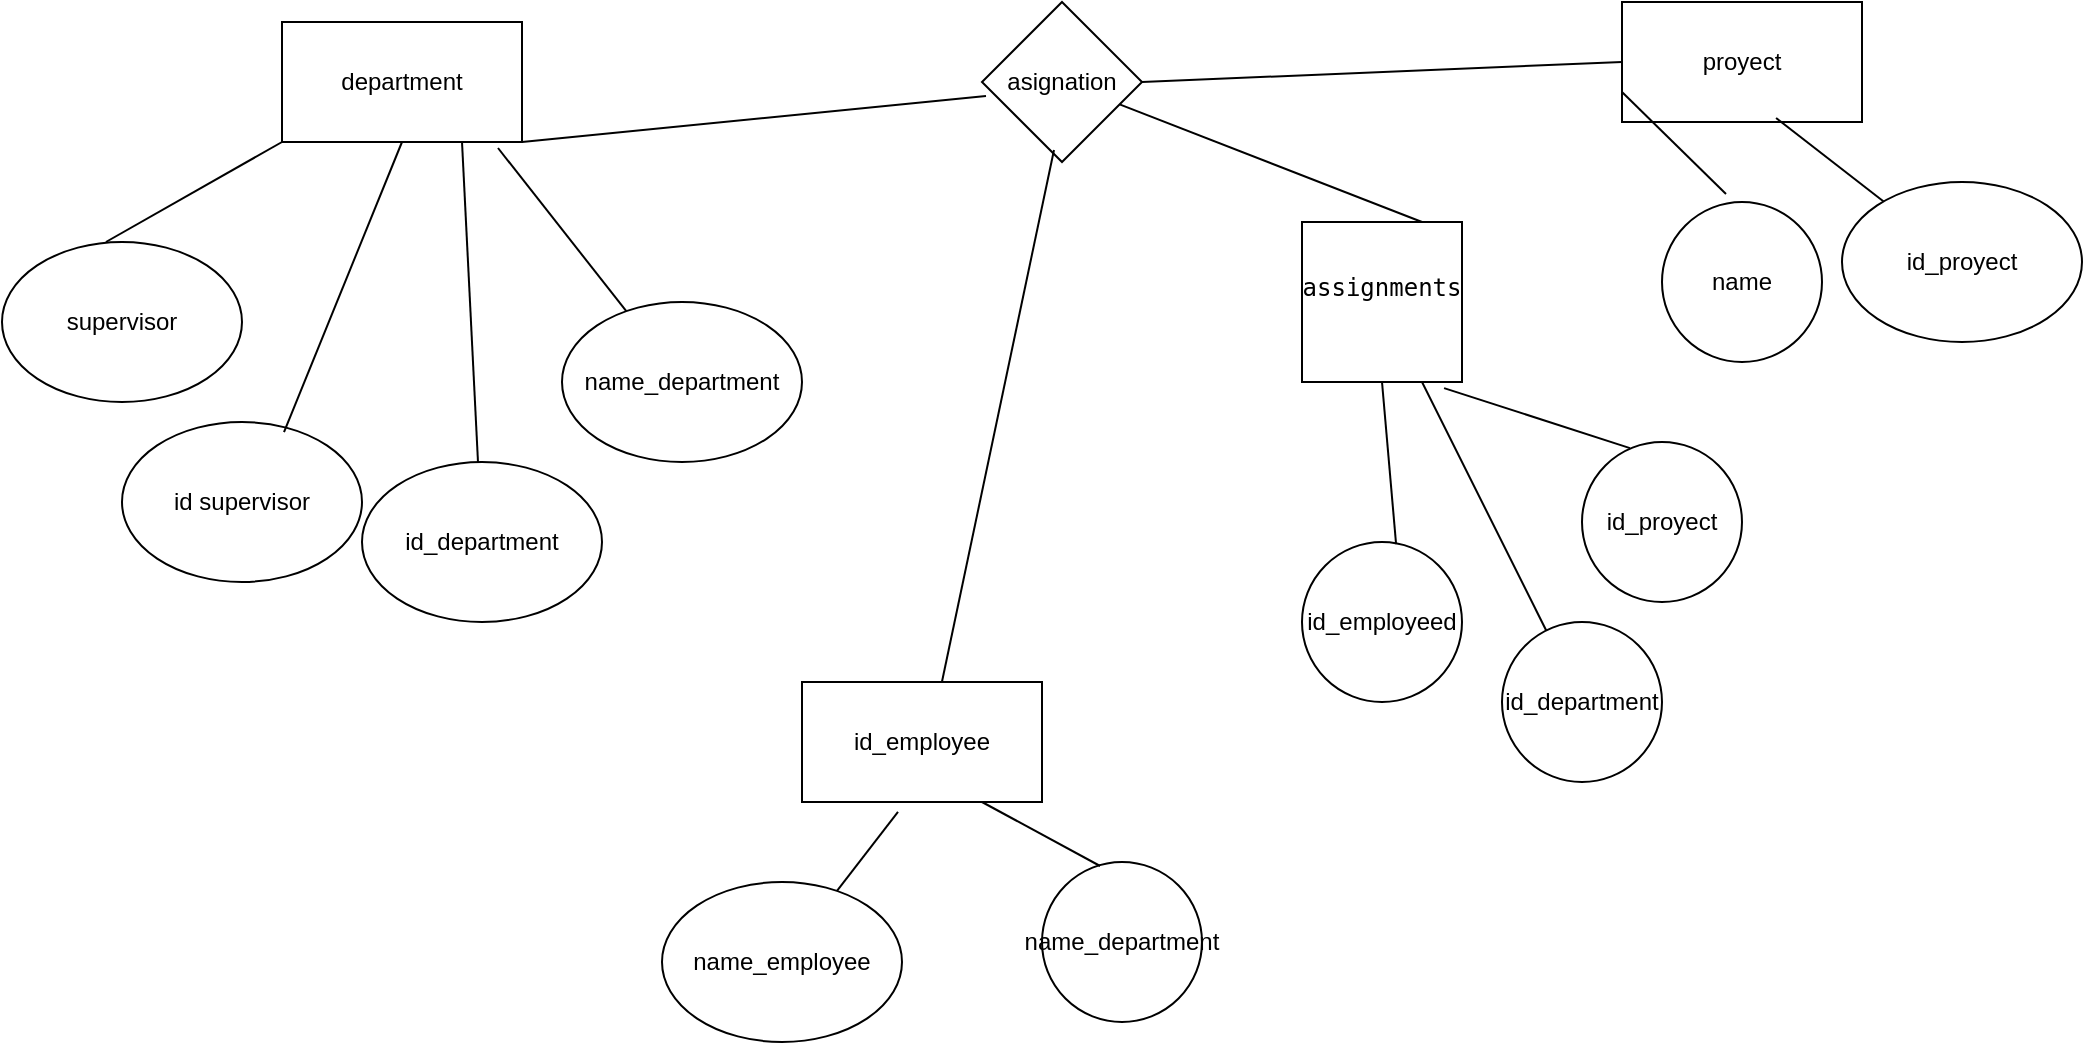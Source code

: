 <mxfile version="22.1.17" type="github">
  <diagram name="Página-1" id="bmK_sj6gn0dJNMFMmVn6">
    <mxGraphModel dx="2084" dy="660" grid="1" gridSize="10" guides="1" tooltips="1" connect="1" arrows="1" fold="1" page="1" pageScale="1" pageWidth="827" pageHeight="1169" math="0" shadow="0">
      <root>
        <mxCell id="0" />
        <mxCell id="1" parent="0" />
        <mxCell id="9wIvkOAI0rr7KHany-XB-1" value="department" style="rounded=0;whiteSpace=wrap;html=1;" vertex="1" parent="1">
          <mxGeometry x="-60" y="60" width="120" height="60" as="geometry" />
        </mxCell>
        <mxCell id="9wIvkOAI0rr7KHany-XB-2" value="supervisor" style="ellipse;whiteSpace=wrap;html=1;" vertex="1" parent="1">
          <mxGeometry x="-200" y="170" width="120" height="80" as="geometry" />
        </mxCell>
        <mxCell id="9wIvkOAI0rr7KHany-XB-3" value="name_employee" style="ellipse;whiteSpace=wrap;html=1;" vertex="1" parent="1">
          <mxGeometry x="130" y="490" width="120" height="80" as="geometry" />
        </mxCell>
        <mxCell id="9wIvkOAI0rr7KHany-XB-4" value="" style="endArrow=none;html=1;rounded=0;entryX=0;entryY=1;entryDx=0;entryDy=0;exitX=0.433;exitY=0;exitDx=0;exitDy=0;exitPerimeter=0;" edge="1" parent="1" source="9wIvkOAI0rr7KHany-XB-2" target="9wIvkOAI0rr7KHany-XB-1">
          <mxGeometry width="50" height="50" relative="1" as="geometry">
            <mxPoint x="300" y="330" as="sourcePoint" />
            <mxPoint x="440" y="220" as="targetPoint" />
            <Array as="points" />
          </mxGeometry>
        </mxCell>
        <mxCell id="9wIvkOAI0rr7KHany-XB-5" value="" style="endArrow=none;html=1;rounded=0;exitX=1;exitY=1;exitDx=0;exitDy=0;entryX=0.025;entryY=0.588;entryDx=0;entryDy=0;entryPerimeter=0;" edge="1" parent="1" source="9wIvkOAI0rr7KHany-XB-1" target="9wIvkOAI0rr7KHany-XB-7">
          <mxGeometry width="50" height="50" relative="1" as="geometry">
            <mxPoint x="390" y="270" as="sourcePoint" />
            <mxPoint x="220" y="230" as="targetPoint" />
          </mxGeometry>
        </mxCell>
        <mxCell id="9wIvkOAI0rr7KHany-XB-6" value="proyect" style="rounded=0;whiteSpace=wrap;html=1;" vertex="1" parent="1">
          <mxGeometry x="610" y="50" width="120" height="60" as="geometry" />
        </mxCell>
        <mxCell id="9wIvkOAI0rr7KHany-XB-7" value="asignation" style="rhombus;whiteSpace=wrap;html=1;" vertex="1" parent="1">
          <mxGeometry x="290" y="50" width="80" height="80" as="geometry" />
        </mxCell>
        <mxCell id="9wIvkOAI0rr7KHany-XB-8" value="name" style="ellipse;whiteSpace=wrap;html=1;aspect=fixed;" vertex="1" parent="1">
          <mxGeometry x="630" y="150" width="80" height="80" as="geometry" />
        </mxCell>
        <mxCell id="9wIvkOAI0rr7KHany-XB-10" value="" style="endArrow=none;html=1;rounded=0;entryX=0;entryY=0.75;entryDx=0;entryDy=0;exitX=0.4;exitY=-0.05;exitDx=0;exitDy=0;exitPerimeter=0;" edge="1" parent="1" source="9wIvkOAI0rr7KHany-XB-8" target="9wIvkOAI0rr7KHany-XB-6">
          <mxGeometry width="50" height="50" relative="1" as="geometry">
            <mxPoint x="390" y="270" as="sourcePoint" />
            <mxPoint x="440" y="220" as="targetPoint" />
          </mxGeometry>
        </mxCell>
        <mxCell id="9wIvkOAI0rr7KHany-XB-11" value="" style="endArrow=none;html=1;rounded=0;exitX=0.583;exitY=0;exitDx=0;exitDy=0;exitPerimeter=0;entryX=0.45;entryY=0.925;entryDx=0;entryDy=0;entryPerimeter=0;" edge="1" parent="1" source="9wIvkOAI0rr7KHany-XB-22" target="9wIvkOAI0rr7KHany-XB-7">
          <mxGeometry width="50" height="50" relative="1" as="geometry">
            <mxPoint x="296" y="212" as="sourcePoint" />
            <mxPoint x="440" y="220" as="targetPoint" />
          </mxGeometry>
        </mxCell>
        <mxCell id="9wIvkOAI0rr7KHany-XB-12" value="" style="endArrow=none;html=1;rounded=0;entryX=0;entryY=0.5;entryDx=0;entryDy=0;exitX=1;exitY=0.5;exitDx=0;exitDy=0;" edge="1" parent="1" source="9wIvkOAI0rr7KHany-XB-7" target="9wIvkOAI0rr7KHany-XB-6">
          <mxGeometry width="50" height="50" relative="1" as="geometry">
            <mxPoint x="430" y="170" as="sourcePoint" />
            <mxPoint x="440" y="220" as="targetPoint" />
          </mxGeometry>
        </mxCell>
        <mxCell id="9wIvkOAI0rr7KHany-XB-13" value="&#xa;&lt;pre dir=&quot;ltr&quot; data-ved=&quot;2ahUKEwj_luPq-8-DAxUVV6QEHeQaChgQ3ewLegQIBRAP&quot; style=&quot;text-align:left&quot; id=&quot;tw-target-text&quot; data-placeholder=&quot;Traducción&quot; class=&quot;tw-data-text tw-text-large tw-ta&quot;&gt;&lt;span lang=&quot;en&quot; class=&quot;Y2IQFc&quot;&gt;assignments&lt;/span&gt;&lt;/pre&gt;&#xa;&#xa;" style="whiteSpace=wrap;html=1;aspect=fixed;" vertex="1" parent="1">
          <mxGeometry x="450" y="160" width="80" height="80" as="geometry" />
        </mxCell>
        <mxCell id="9wIvkOAI0rr7KHany-XB-14" value="" style="endArrow=none;html=1;rounded=0;exitX=0.75;exitY=0;exitDx=0;exitDy=0;" edge="1" parent="1" source="9wIvkOAI0rr7KHany-XB-13" target="9wIvkOAI0rr7KHany-XB-7">
          <mxGeometry width="50" height="50" relative="1" as="geometry">
            <mxPoint x="390" y="270" as="sourcePoint" />
            <mxPoint x="440" y="220" as="targetPoint" />
          </mxGeometry>
        </mxCell>
        <mxCell id="9wIvkOAI0rr7KHany-XB-15" value="id supervisor" style="ellipse;whiteSpace=wrap;html=1;" vertex="1" parent="1">
          <mxGeometry x="-140" y="260" width="120" height="80" as="geometry" />
        </mxCell>
        <mxCell id="9wIvkOAI0rr7KHany-XB-16" value="" style="endArrow=none;html=1;rounded=0;entryX=0.5;entryY=1;entryDx=0;entryDy=0;exitX=0.675;exitY=0.063;exitDx=0;exitDy=0;exitPerimeter=0;" edge="1" parent="1" source="9wIvkOAI0rr7KHany-XB-15" target="9wIvkOAI0rr7KHany-XB-1">
          <mxGeometry width="50" height="50" relative="1" as="geometry">
            <mxPoint x="390" y="270" as="sourcePoint" />
            <mxPoint x="440" y="220" as="targetPoint" />
          </mxGeometry>
        </mxCell>
        <mxCell id="9wIvkOAI0rr7KHany-XB-17" value="id_proyect" style="ellipse;whiteSpace=wrap;html=1;" vertex="1" parent="1">
          <mxGeometry x="720" y="140" width="120" height="80" as="geometry" />
        </mxCell>
        <mxCell id="9wIvkOAI0rr7KHany-XB-18" value="" style="endArrow=none;html=1;rounded=0;entryX=0.642;entryY=0.967;entryDx=0;entryDy=0;entryPerimeter=0;" edge="1" parent="1" source="9wIvkOAI0rr7KHany-XB-17" target="9wIvkOAI0rr7KHany-XB-6">
          <mxGeometry width="50" height="50" relative="1" as="geometry">
            <mxPoint x="390" y="270" as="sourcePoint" />
            <mxPoint x="440" y="220" as="targetPoint" />
          </mxGeometry>
        </mxCell>
        <mxCell id="9wIvkOAI0rr7KHany-XB-21" value="" style="endArrow=none;html=1;rounded=0;entryX=0.4;entryY=1.083;entryDx=0;entryDy=0;entryPerimeter=0;" edge="1" parent="1" source="9wIvkOAI0rr7KHany-XB-3" target="9wIvkOAI0rr7KHany-XB-22">
          <mxGeometry width="50" height="50" relative="1" as="geometry">
            <mxPoint x="390" y="360" as="sourcePoint" />
            <mxPoint x="260" y="270" as="targetPoint" />
          </mxGeometry>
        </mxCell>
        <mxCell id="9wIvkOAI0rr7KHany-XB-22" value="id_employee" style="rounded=0;whiteSpace=wrap;html=1;" vertex="1" parent="1">
          <mxGeometry x="200" y="390" width="120" height="60" as="geometry" />
        </mxCell>
        <mxCell id="9wIvkOAI0rr7KHany-XB-23" value="name_department" style="ellipse;whiteSpace=wrap;html=1;aspect=fixed;" vertex="1" parent="1">
          <mxGeometry x="320" y="480" width="80" height="80" as="geometry" />
        </mxCell>
        <mxCell id="9wIvkOAI0rr7KHany-XB-24" value="" style="endArrow=none;html=1;rounded=0;entryX=0.75;entryY=1;entryDx=0;entryDy=0;exitX=0.363;exitY=0.025;exitDx=0;exitDy=0;exitPerimeter=0;" edge="1" parent="1" source="9wIvkOAI0rr7KHany-XB-23" target="9wIvkOAI0rr7KHany-XB-22">
          <mxGeometry width="50" height="50" relative="1" as="geometry">
            <mxPoint x="390" y="360" as="sourcePoint" />
            <mxPoint x="290" y="200" as="targetPoint" />
          </mxGeometry>
        </mxCell>
        <mxCell id="9wIvkOAI0rr7KHany-XB-27" value="id_employeed" style="ellipse;whiteSpace=wrap;html=1;aspect=fixed;" vertex="1" parent="1">
          <mxGeometry x="450" y="320" width="80" height="80" as="geometry" />
        </mxCell>
        <mxCell id="9wIvkOAI0rr7KHany-XB-28" value="id_department" style="ellipse;whiteSpace=wrap;html=1;aspect=fixed;" vertex="1" parent="1">
          <mxGeometry x="550" y="360" width="80" height="80" as="geometry" />
        </mxCell>
        <mxCell id="9wIvkOAI0rr7KHany-XB-29" value="" style="endArrow=none;html=1;rounded=0;entryX=0.588;entryY=0.013;entryDx=0;entryDy=0;entryPerimeter=0;exitX=0.5;exitY=1;exitDx=0;exitDy=0;" edge="1" parent="1" source="9wIvkOAI0rr7KHany-XB-13" target="9wIvkOAI0rr7KHany-XB-27">
          <mxGeometry width="50" height="50" relative="1" as="geometry">
            <mxPoint x="390" y="360" as="sourcePoint" />
            <mxPoint x="440" y="310" as="targetPoint" />
          </mxGeometry>
        </mxCell>
        <mxCell id="9wIvkOAI0rr7KHany-XB-30" value="" style="endArrow=none;html=1;rounded=0;entryX=0.75;entryY=1;entryDx=0;entryDy=0;" edge="1" parent="1" source="9wIvkOAI0rr7KHany-XB-28" target="9wIvkOAI0rr7KHany-XB-13">
          <mxGeometry width="50" height="50" relative="1" as="geometry">
            <mxPoint x="390" y="360" as="sourcePoint" />
            <mxPoint x="440" y="310" as="targetPoint" />
          </mxGeometry>
        </mxCell>
        <mxCell id="9wIvkOAI0rr7KHany-XB-31" value="name_department" style="ellipse;whiteSpace=wrap;html=1;" vertex="1" parent="1">
          <mxGeometry x="80" y="200" width="120" height="80" as="geometry" />
        </mxCell>
        <mxCell id="9wIvkOAI0rr7KHany-XB-32" value="" style="endArrow=none;html=1;rounded=0;entryX=0.9;entryY=1.05;entryDx=0;entryDy=0;entryPerimeter=0;" edge="1" parent="1" source="9wIvkOAI0rr7KHany-XB-31" target="9wIvkOAI0rr7KHany-XB-1">
          <mxGeometry width="50" height="50" relative="1" as="geometry">
            <mxPoint x="390" y="360" as="sourcePoint" />
            <mxPoint x="440" y="310" as="targetPoint" />
          </mxGeometry>
        </mxCell>
        <mxCell id="9wIvkOAI0rr7KHany-XB-33" value="id_department" style="ellipse;whiteSpace=wrap;html=1;" vertex="1" parent="1">
          <mxGeometry x="-20" y="280" width="120" height="80" as="geometry" />
        </mxCell>
        <mxCell id="9wIvkOAI0rr7KHany-XB-34" value="" style="endArrow=none;html=1;rounded=0;entryX=0.75;entryY=1;entryDx=0;entryDy=0;" edge="1" parent="1" source="9wIvkOAI0rr7KHany-XB-33" target="9wIvkOAI0rr7KHany-XB-1">
          <mxGeometry width="50" height="50" relative="1" as="geometry">
            <mxPoint x="390" y="360" as="sourcePoint" />
            <mxPoint x="440" y="310" as="targetPoint" />
          </mxGeometry>
        </mxCell>
        <mxCell id="9wIvkOAI0rr7KHany-XB-36" value="id_proyect" style="ellipse;whiteSpace=wrap;html=1;aspect=fixed;" vertex="1" parent="1">
          <mxGeometry x="590" y="270" width="80" height="80" as="geometry" />
        </mxCell>
        <mxCell id="9wIvkOAI0rr7KHany-XB-37" value="" style="endArrow=none;html=1;rounded=0;entryX=0.888;entryY=1.038;entryDx=0;entryDy=0;entryPerimeter=0;exitX=0.3;exitY=0.038;exitDx=0;exitDy=0;exitPerimeter=0;" edge="1" parent="1" source="9wIvkOAI0rr7KHany-XB-36" target="9wIvkOAI0rr7KHany-XB-13">
          <mxGeometry width="50" height="50" relative="1" as="geometry">
            <mxPoint x="390" y="360" as="sourcePoint" />
            <mxPoint x="440" y="310" as="targetPoint" />
          </mxGeometry>
        </mxCell>
      </root>
    </mxGraphModel>
  </diagram>
</mxfile>
